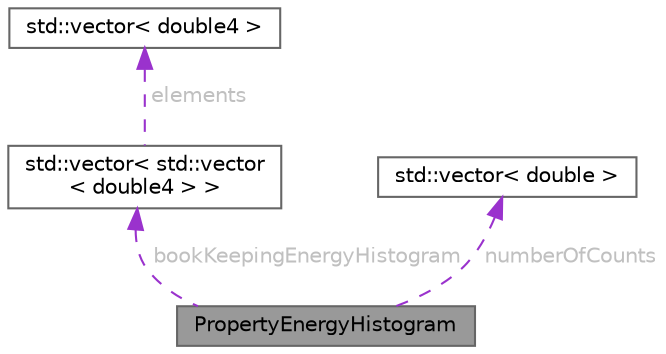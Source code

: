 digraph "PropertyEnergyHistogram"
{
 // LATEX_PDF_SIZE
  bgcolor="transparent";
  edge [fontname=Helvetica,fontsize=10,labelfontname=Helvetica,labelfontsize=10];
  node [fontname=Helvetica,fontsize=10,shape=box,height=0.2,width=0.4];
  Node1 [id="Node000001",label="PropertyEnergyHistogram",height=0.2,width=0.4,color="gray40", fillcolor="grey60", style="filled", fontcolor="black",tooltip=" "];
  Node2 -> Node1 [id="edge1_Node000001_Node000002",dir="back",color="darkorchid3",style="dashed",tooltip=" ",label=" bookKeepingEnergyHistogram",fontcolor="grey" ];
  Node2 [id="Node000002",label="std::vector\< std::vector\l\< double4 \> \>",height=0.2,width=0.4,color="gray40", fillcolor="white", style="filled",tooltip=" "];
  Node3 -> Node2 [id="edge2_Node000002_Node000003",dir="back",color="darkorchid3",style="dashed",tooltip=" ",label=" elements",fontcolor="grey" ];
  Node3 [id="Node000003",label="std::vector\< double4 \>",height=0.2,width=0.4,color="gray40", fillcolor="white", style="filled",tooltip=" "];
  Node4 -> Node1 [id="edge3_Node000001_Node000004",dir="back",color="darkorchid3",style="dashed",tooltip=" ",label=" numberOfCounts",fontcolor="grey" ];
  Node4 [id="Node000004",label="std::vector\< double \>",height=0.2,width=0.4,color="gray40", fillcolor="white", style="filled",tooltip=" "];
}
